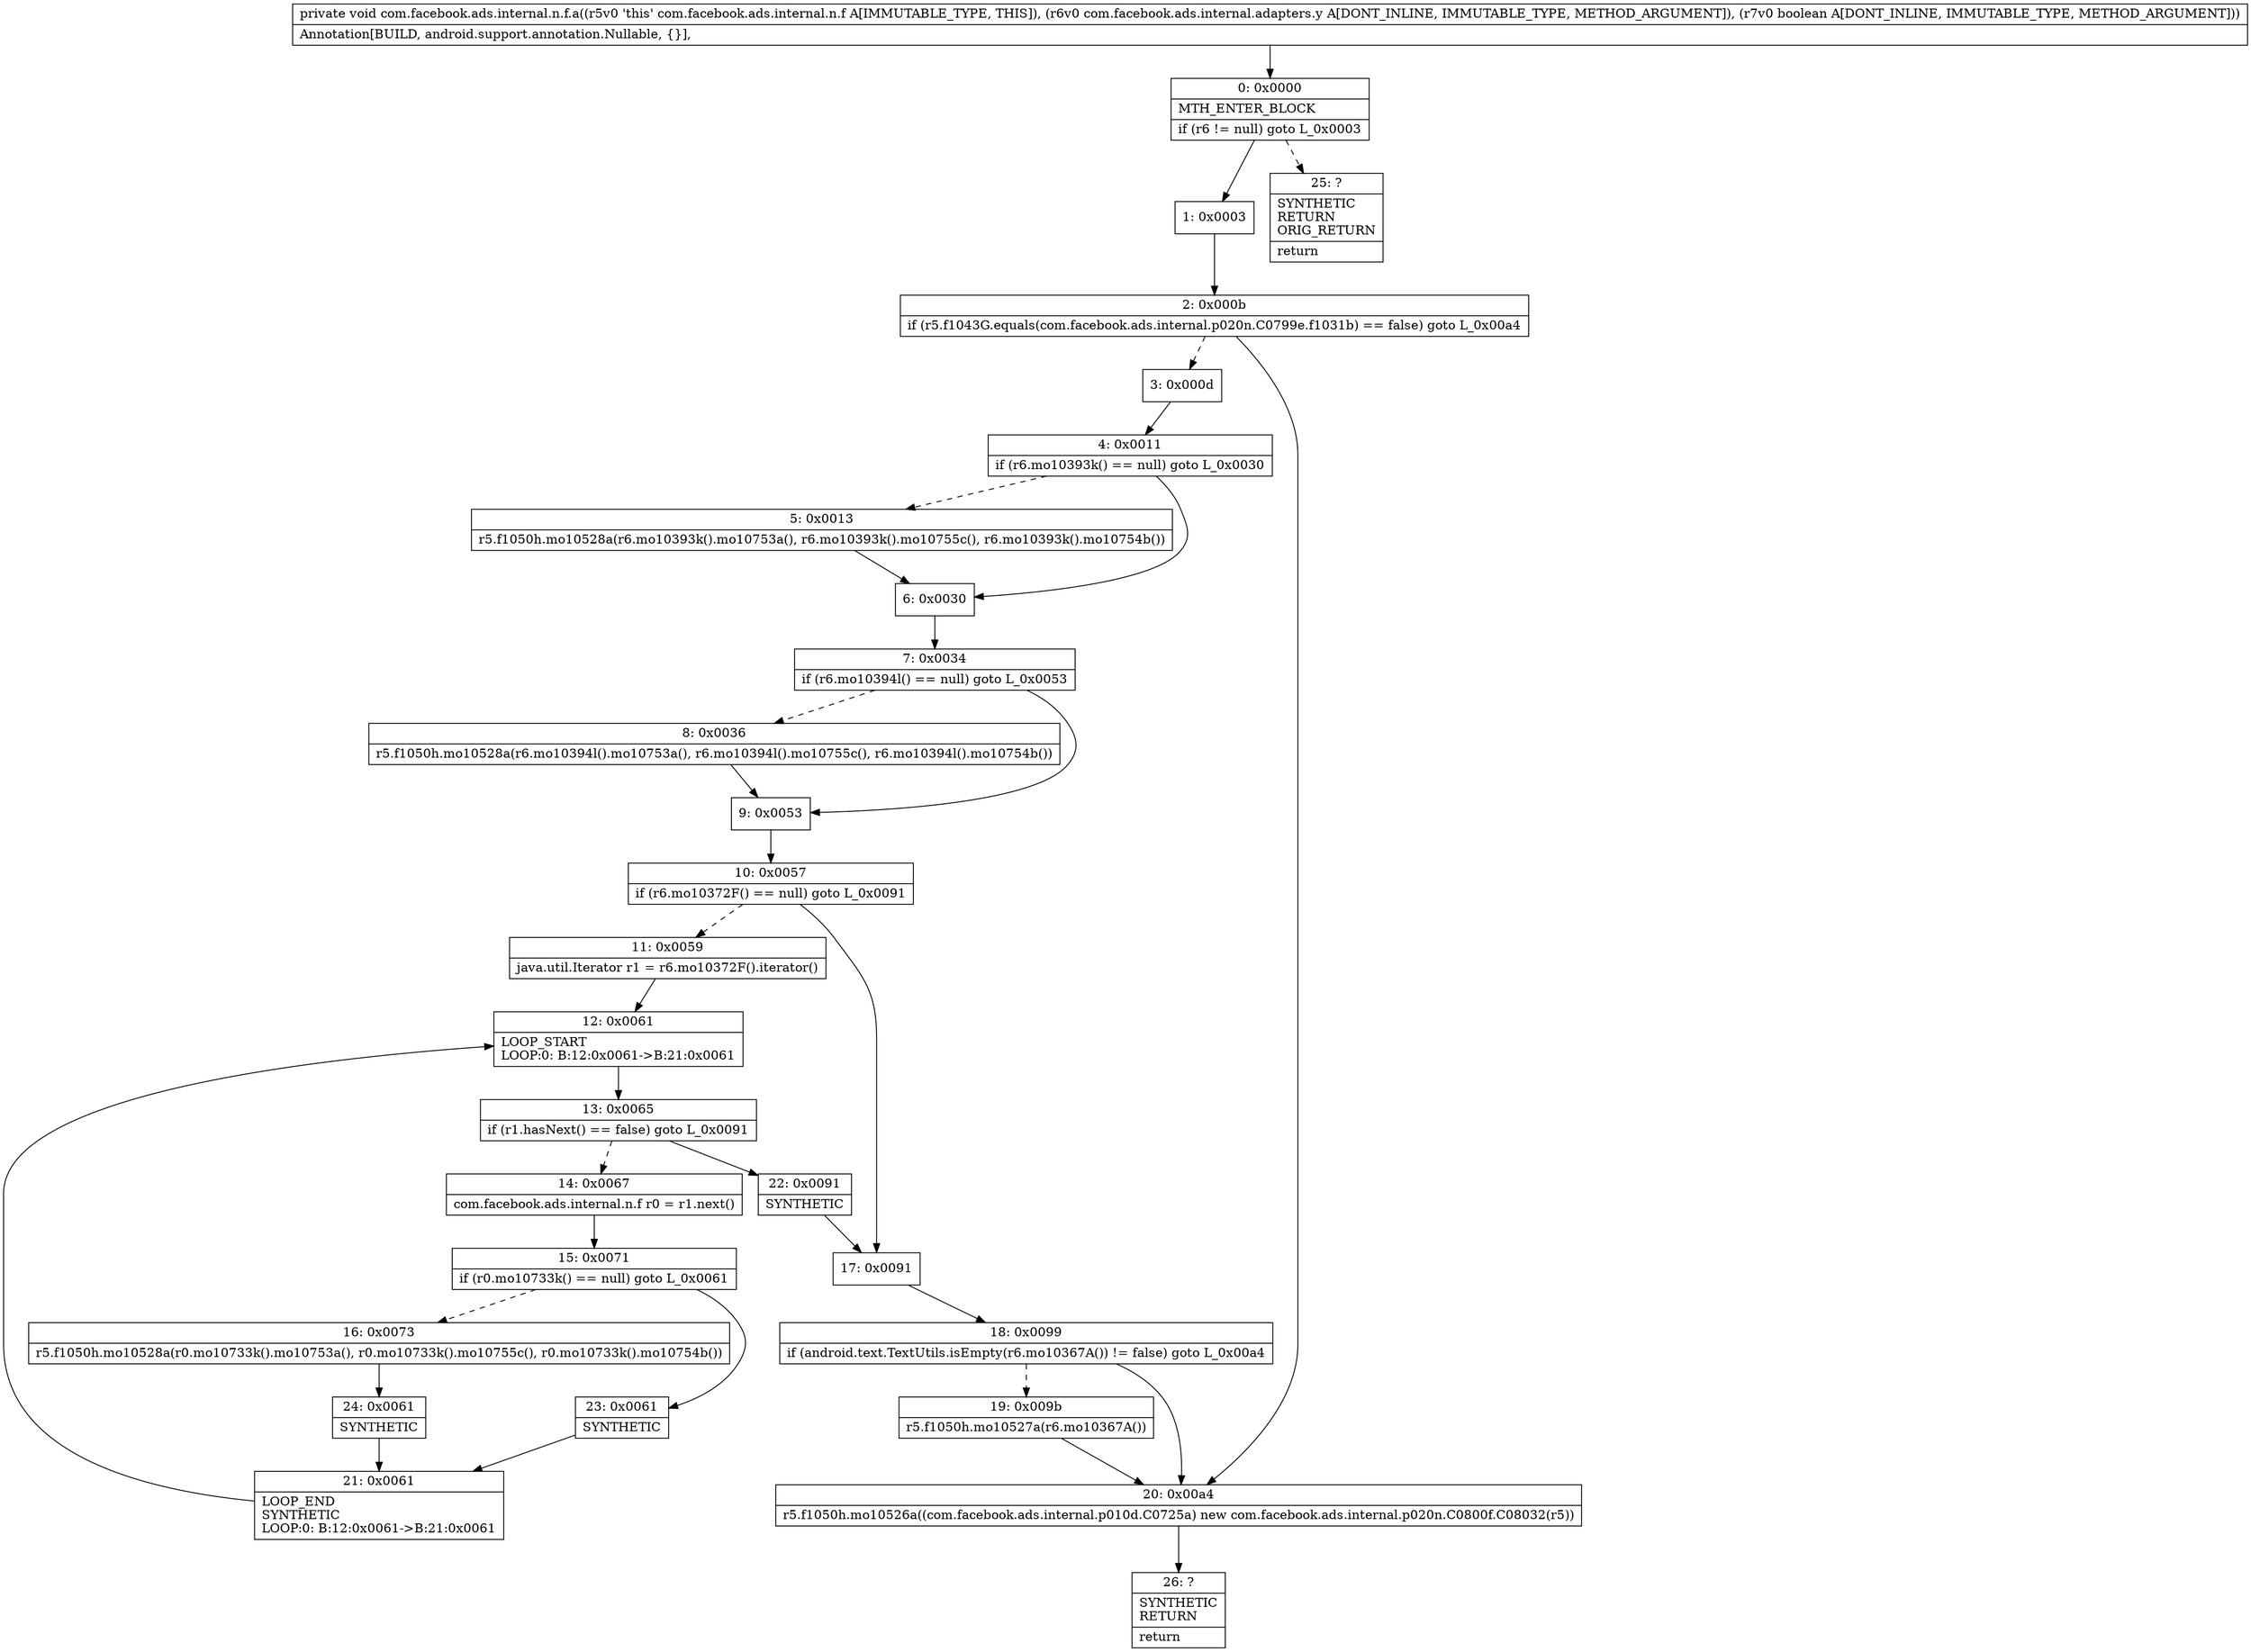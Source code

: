 digraph "CFG forcom.facebook.ads.internal.n.f.a(Lcom\/facebook\/ads\/internal\/adapters\/y;Z)V" {
Node_0 [shape=record,label="{0\:\ 0x0000|MTH_ENTER_BLOCK\l|if (r6 != null) goto L_0x0003\l}"];
Node_1 [shape=record,label="{1\:\ 0x0003}"];
Node_2 [shape=record,label="{2\:\ 0x000b|if (r5.f1043G.equals(com.facebook.ads.internal.p020n.C0799e.f1031b) == false) goto L_0x00a4\l}"];
Node_3 [shape=record,label="{3\:\ 0x000d}"];
Node_4 [shape=record,label="{4\:\ 0x0011|if (r6.mo10393k() == null) goto L_0x0030\l}"];
Node_5 [shape=record,label="{5\:\ 0x0013|r5.f1050h.mo10528a(r6.mo10393k().mo10753a(), r6.mo10393k().mo10755c(), r6.mo10393k().mo10754b())\l}"];
Node_6 [shape=record,label="{6\:\ 0x0030}"];
Node_7 [shape=record,label="{7\:\ 0x0034|if (r6.mo10394l() == null) goto L_0x0053\l}"];
Node_8 [shape=record,label="{8\:\ 0x0036|r5.f1050h.mo10528a(r6.mo10394l().mo10753a(), r6.mo10394l().mo10755c(), r6.mo10394l().mo10754b())\l}"];
Node_9 [shape=record,label="{9\:\ 0x0053}"];
Node_10 [shape=record,label="{10\:\ 0x0057|if (r6.mo10372F() == null) goto L_0x0091\l}"];
Node_11 [shape=record,label="{11\:\ 0x0059|java.util.Iterator r1 = r6.mo10372F().iterator()\l}"];
Node_12 [shape=record,label="{12\:\ 0x0061|LOOP_START\lLOOP:0: B:12:0x0061\-\>B:21:0x0061\l}"];
Node_13 [shape=record,label="{13\:\ 0x0065|if (r1.hasNext() == false) goto L_0x0091\l}"];
Node_14 [shape=record,label="{14\:\ 0x0067|com.facebook.ads.internal.n.f r0 = r1.next()\l}"];
Node_15 [shape=record,label="{15\:\ 0x0071|if (r0.mo10733k() == null) goto L_0x0061\l}"];
Node_16 [shape=record,label="{16\:\ 0x0073|r5.f1050h.mo10528a(r0.mo10733k().mo10753a(), r0.mo10733k().mo10755c(), r0.mo10733k().mo10754b())\l}"];
Node_17 [shape=record,label="{17\:\ 0x0091}"];
Node_18 [shape=record,label="{18\:\ 0x0099|if (android.text.TextUtils.isEmpty(r6.mo10367A()) != false) goto L_0x00a4\l}"];
Node_19 [shape=record,label="{19\:\ 0x009b|r5.f1050h.mo10527a(r6.mo10367A())\l}"];
Node_20 [shape=record,label="{20\:\ 0x00a4|r5.f1050h.mo10526a((com.facebook.ads.internal.p010d.C0725a) new com.facebook.ads.internal.p020n.C0800f.C08032(r5))\l}"];
Node_21 [shape=record,label="{21\:\ 0x0061|LOOP_END\lSYNTHETIC\lLOOP:0: B:12:0x0061\-\>B:21:0x0061\l}"];
Node_22 [shape=record,label="{22\:\ 0x0091|SYNTHETIC\l}"];
Node_23 [shape=record,label="{23\:\ 0x0061|SYNTHETIC\l}"];
Node_24 [shape=record,label="{24\:\ 0x0061|SYNTHETIC\l}"];
Node_25 [shape=record,label="{25\:\ ?|SYNTHETIC\lRETURN\lORIG_RETURN\l|return\l}"];
Node_26 [shape=record,label="{26\:\ ?|SYNTHETIC\lRETURN\l|return\l}"];
MethodNode[shape=record,label="{private void com.facebook.ads.internal.n.f.a((r5v0 'this' com.facebook.ads.internal.n.f A[IMMUTABLE_TYPE, THIS]), (r6v0 com.facebook.ads.internal.adapters.y A[DONT_INLINE, IMMUTABLE_TYPE, METHOD_ARGUMENT]), (r7v0 boolean A[DONT_INLINE, IMMUTABLE_TYPE, METHOD_ARGUMENT]))  | Annotation[BUILD, android.support.annotation.Nullable, \{\}], \l}"];
MethodNode -> Node_0;
Node_0 -> Node_1;
Node_0 -> Node_25[style=dashed];
Node_1 -> Node_2;
Node_2 -> Node_3[style=dashed];
Node_2 -> Node_20;
Node_3 -> Node_4;
Node_4 -> Node_5[style=dashed];
Node_4 -> Node_6;
Node_5 -> Node_6;
Node_6 -> Node_7;
Node_7 -> Node_8[style=dashed];
Node_7 -> Node_9;
Node_8 -> Node_9;
Node_9 -> Node_10;
Node_10 -> Node_11[style=dashed];
Node_10 -> Node_17;
Node_11 -> Node_12;
Node_12 -> Node_13;
Node_13 -> Node_14[style=dashed];
Node_13 -> Node_22;
Node_14 -> Node_15;
Node_15 -> Node_16[style=dashed];
Node_15 -> Node_23;
Node_16 -> Node_24;
Node_17 -> Node_18;
Node_18 -> Node_19[style=dashed];
Node_18 -> Node_20;
Node_19 -> Node_20;
Node_20 -> Node_26;
Node_21 -> Node_12;
Node_22 -> Node_17;
Node_23 -> Node_21;
Node_24 -> Node_21;
}

